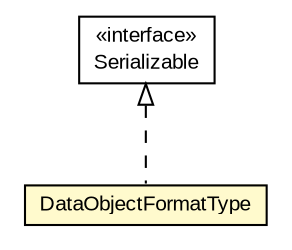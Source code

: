 #!/usr/local/bin/dot
#
# Class diagram 
# Generated by UMLGraph version R5_6-24-gf6e263 (http://www.umlgraph.org/)
#

digraph G {
	edge [fontname="arial",fontsize=10,labelfontname="arial",labelfontsize=10];
	node [fontname="arial",fontsize=10,shape=plaintext];
	nodesep=0.25;
	ranksep=0.5;
	// eu.europa.esig.jaxb.xades.DataObjectFormatType
	c308569 [label=<<table title="eu.europa.esig.jaxb.xades.DataObjectFormatType" border="0" cellborder="1" cellspacing="0" cellpadding="2" port="p" bgcolor="lemonChiffon" href="./DataObjectFormatType.html">
		<tr><td><table border="0" cellspacing="0" cellpadding="1">
<tr><td align="center" balign="center"> DataObjectFormatType </td></tr>
		</table></td></tr>
		</table>>, URL="./DataObjectFormatType.html", fontname="arial", fontcolor="black", fontsize=10.0];
	//eu.europa.esig.jaxb.xades.DataObjectFormatType implements java.io.Serializable
	c308784:p -> c308569:p [dir=back,arrowtail=empty,style=dashed];
	// java.io.Serializable
	c308784 [label=<<table title="java.io.Serializable" border="0" cellborder="1" cellspacing="0" cellpadding="2" port="p" href="http://java.sun.com/j2se/1.4.2/docs/api/java/io/Serializable.html">
		<tr><td><table border="0" cellspacing="0" cellpadding="1">
<tr><td align="center" balign="center"> &#171;interface&#187; </td></tr>
<tr><td align="center" balign="center"> Serializable </td></tr>
		</table></td></tr>
		</table>>, URL="http://java.sun.com/j2se/1.4.2/docs/api/java/io/Serializable.html", fontname="arial", fontcolor="black", fontsize=10.0];
}

